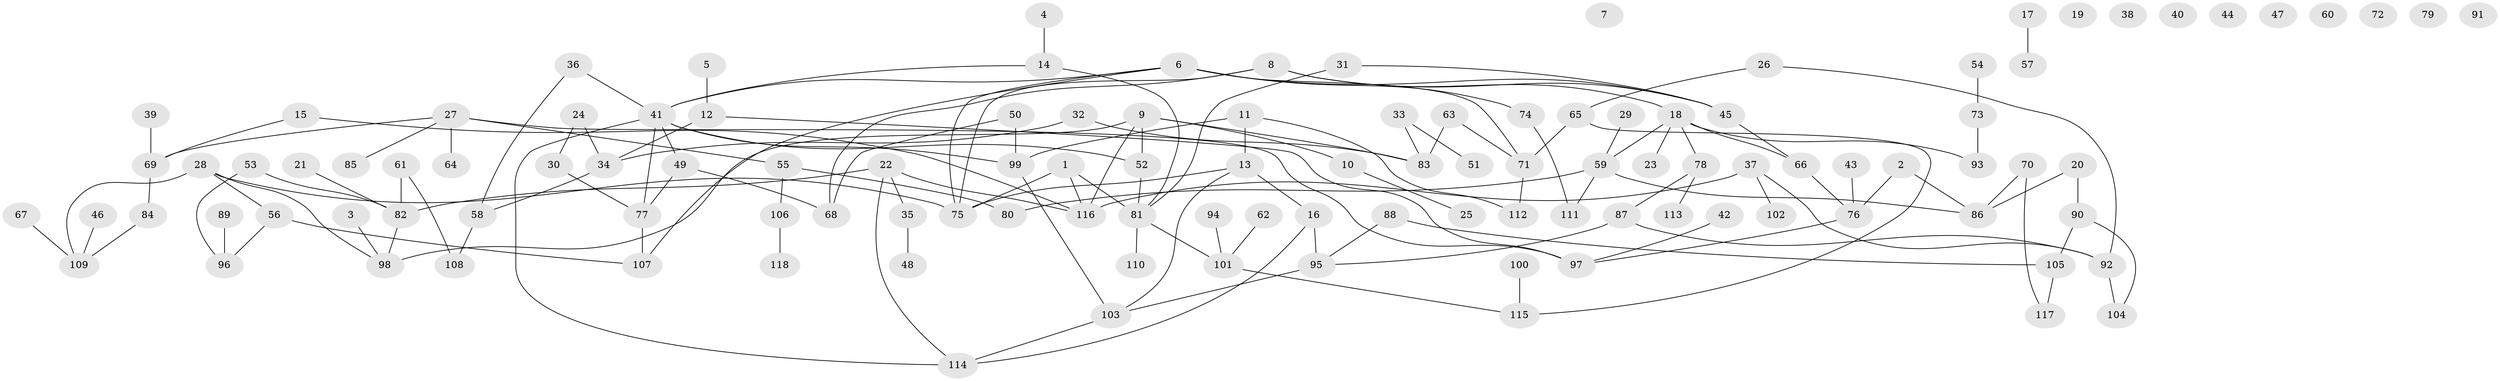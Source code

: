 // coarse degree distribution, {0: 0.1694915254237288, 2: 0.1694915254237288, 1: 0.3220338983050847, 4: 0.1016949152542373, 3: 0.11864406779661017, 11: 0.03389830508474576, 5: 0.03389830508474576, 9: 0.03389830508474576, 6: 0.01694915254237288}
// Generated by graph-tools (version 1.1) at 2025/44/03/04/25 21:44:14]
// undirected, 118 vertices, 144 edges
graph export_dot {
graph [start="1"]
  node [color=gray90,style=filled];
  1;
  2;
  3;
  4;
  5;
  6;
  7;
  8;
  9;
  10;
  11;
  12;
  13;
  14;
  15;
  16;
  17;
  18;
  19;
  20;
  21;
  22;
  23;
  24;
  25;
  26;
  27;
  28;
  29;
  30;
  31;
  32;
  33;
  34;
  35;
  36;
  37;
  38;
  39;
  40;
  41;
  42;
  43;
  44;
  45;
  46;
  47;
  48;
  49;
  50;
  51;
  52;
  53;
  54;
  55;
  56;
  57;
  58;
  59;
  60;
  61;
  62;
  63;
  64;
  65;
  66;
  67;
  68;
  69;
  70;
  71;
  72;
  73;
  74;
  75;
  76;
  77;
  78;
  79;
  80;
  81;
  82;
  83;
  84;
  85;
  86;
  87;
  88;
  89;
  90;
  91;
  92;
  93;
  94;
  95;
  96;
  97;
  98;
  99;
  100;
  101;
  102;
  103;
  104;
  105;
  106;
  107;
  108;
  109;
  110;
  111;
  112;
  113;
  114;
  115;
  116;
  117;
  118;
  1 -- 75;
  1 -- 81;
  1 -- 116;
  2 -- 76;
  2 -- 86;
  3 -- 98;
  4 -- 14;
  5 -- 12;
  6 -- 41;
  6 -- 45;
  6 -- 71;
  6 -- 74;
  6 -- 75;
  6 -- 107;
  8 -- 18;
  8 -- 45;
  8 -- 68;
  8 -- 75;
  9 -- 10;
  9 -- 52;
  9 -- 83;
  9 -- 98;
  9 -- 116;
  10 -- 25;
  11 -- 13;
  11 -- 99;
  11 -- 112;
  12 -- 34;
  12 -- 97;
  13 -- 16;
  13 -- 75;
  13 -- 103;
  14 -- 41;
  14 -- 81;
  15 -- 69;
  15 -- 116;
  16 -- 95;
  16 -- 114;
  17 -- 57;
  18 -- 23;
  18 -- 59;
  18 -- 66;
  18 -- 78;
  18 -- 93;
  20 -- 86;
  20 -- 90;
  21 -- 82;
  22 -- 35;
  22 -- 82;
  22 -- 114;
  22 -- 116;
  24 -- 30;
  24 -- 34;
  26 -- 65;
  26 -- 92;
  27 -- 55;
  27 -- 64;
  27 -- 69;
  27 -- 85;
  27 -- 97;
  28 -- 56;
  28 -- 75;
  28 -- 98;
  28 -- 109;
  29 -- 59;
  30 -- 77;
  31 -- 45;
  31 -- 81;
  32 -- 34;
  32 -- 83;
  33 -- 51;
  33 -- 83;
  34 -- 58;
  35 -- 48;
  36 -- 41;
  36 -- 58;
  37 -- 92;
  37 -- 102;
  37 -- 116;
  39 -- 69;
  41 -- 49;
  41 -- 52;
  41 -- 77;
  41 -- 99;
  41 -- 114;
  42 -- 97;
  43 -- 76;
  45 -- 66;
  46 -- 109;
  49 -- 68;
  49 -- 77;
  50 -- 68;
  50 -- 99;
  52 -- 81;
  53 -- 82;
  53 -- 96;
  54 -- 73;
  55 -- 80;
  55 -- 106;
  56 -- 96;
  56 -- 107;
  58 -- 108;
  59 -- 80;
  59 -- 86;
  59 -- 111;
  61 -- 82;
  61 -- 108;
  62 -- 101;
  63 -- 71;
  63 -- 83;
  65 -- 71;
  65 -- 115;
  66 -- 76;
  67 -- 109;
  69 -- 84;
  70 -- 86;
  70 -- 117;
  71 -- 112;
  73 -- 93;
  74 -- 111;
  76 -- 97;
  77 -- 107;
  78 -- 87;
  78 -- 113;
  81 -- 101;
  81 -- 110;
  82 -- 98;
  84 -- 109;
  87 -- 92;
  87 -- 95;
  88 -- 95;
  88 -- 105;
  89 -- 96;
  90 -- 104;
  90 -- 105;
  92 -- 104;
  94 -- 101;
  95 -- 103;
  99 -- 103;
  100 -- 115;
  101 -- 115;
  103 -- 114;
  105 -- 117;
  106 -- 118;
}
